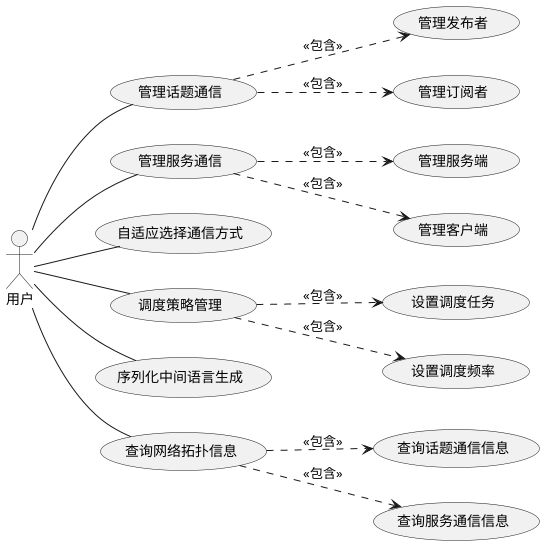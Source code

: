 @startuml
left to right direction
skinparam packageStyle rectangle
actor 用户
用户 -- (管理话题通信)
用户 -- (管理服务通信)
用户 -- (自适应选择通信方式)
用户 -- (调度策略管理)
用户 -- (序列化中间语言生成)
用户 -- (查询网络拓扑信息)

(管理话题通信) .-> (管理发布者) : <<包含>>
(管理话题通信) .-> (管理订阅者) : <<包含>>
(管理服务通信) .-> (管理服务端) : <<包含>>
(管理服务通信) .-> (管理客户端) : <<包含>>
(调度策略管理) .-> (设置调度任务) : <<包含>>
(调度策略管理) .-> (设置调度频率) : <<包含>>
(查询网络拓扑信息) .-> (查询话题通信信息) : <<包含>>
(查询网络拓扑信息) .-> (查询服务通信信息) : <<包含>>

@enduml


